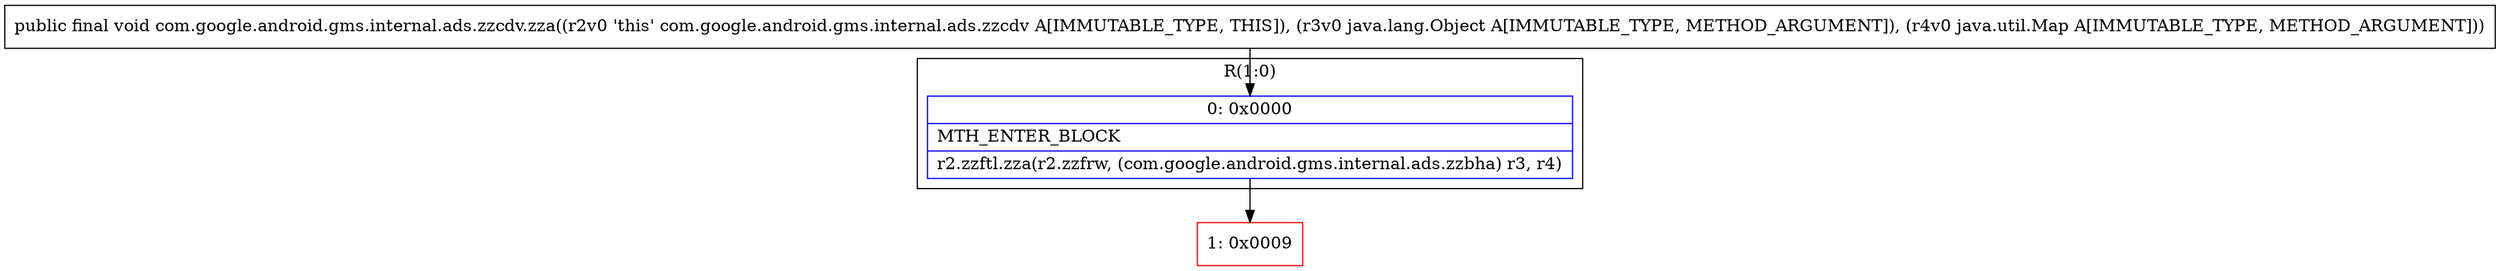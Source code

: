 digraph "CFG forcom.google.android.gms.internal.ads.zzcdv.zza(Ljava\/lang\/Object;Ljava\/util\/Map;)V" {
subgraph cluster_Region_1764644808 {
label = "R(1:0)";
node [shape=record,color=blue];
Node_0 [shape=record,label="{0\:\ 0x0000|MTH_ENTER_BLOCK\l|r2.zzftl.zza(r2.zzfrw, (com.google.android.gms.internal.ads.zzbha) r3, r4)\l}"];
}
Node_1 [shape=record,color=red,label="{1\:\ 0x0009}"];
MethodNode[shape=record,label="{public final void com.google.android.gms.internal.ads.zzcdv.zza((r2v0 'this' com.google.android.gms.internal.ads.zzcdv A[IMMUTABLE_TYPE, THIS]), (r3v0 java.lang.Object A[IMMUTABLE_TYPE, METHOD_ARGUMENT]), (r4v0 java.util.Map A[IMMUTABLE_TYPE, METHOD_ARGUMENT])) }"];
MethodNode -> Node_0;
Node_0 -> Node_1;
}

